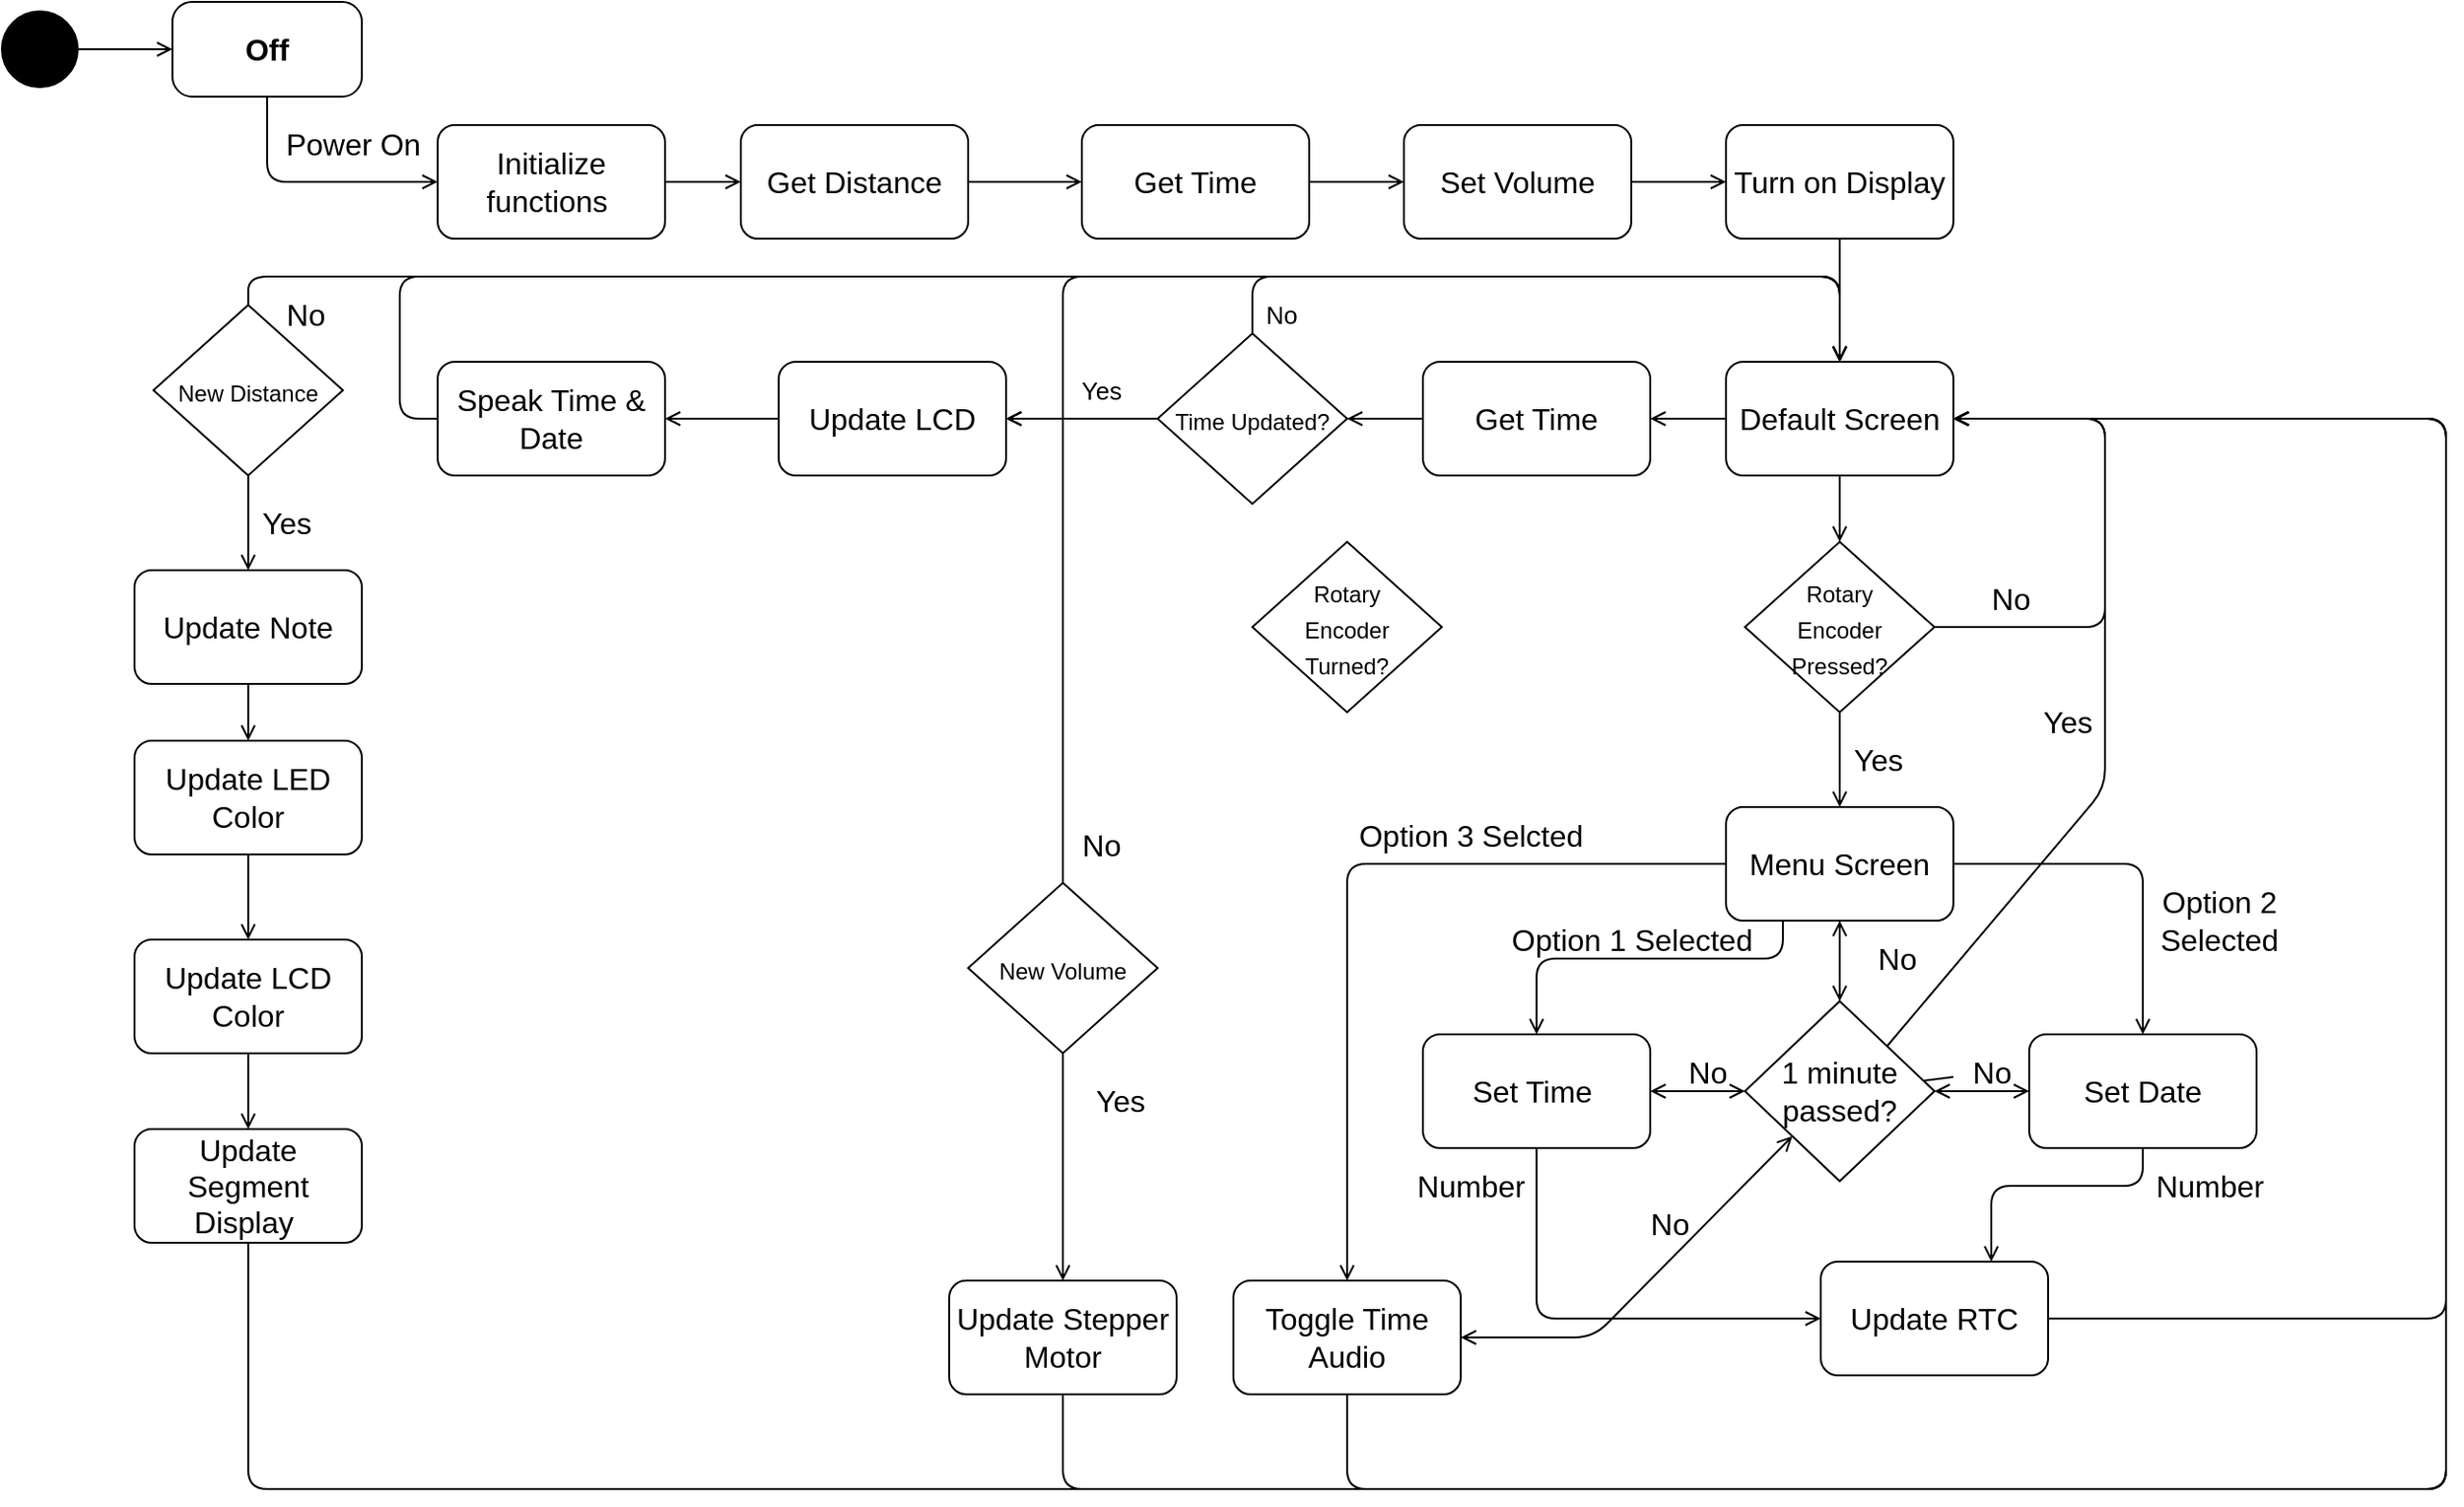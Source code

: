 <mxfile>
    <diagram id="tY2i4XRDSB22u0tM7J41" name="Page-1">
        <mxGraphModel dx="2550" dy="465" grid="1" gridSize="10" guides="1" tooltips="1" connect="1" arrows="1" fold="1" page="1" pageScale="1" pageWidth="1100" pageHeight="850" background="#ffffff" math="0" shadow="0">
            <root>
                <mxCell id="0"/>
                <mxCell id="1" parent="0"/>
                <mxCell id="4" style="edgeStyle=none;html=1;exitX=1;exitY=0.5;exitDx=0;exitDy=0;entryX=0;entryY=0.5;entryDx=0;entryDy=0;fontSize=16;fontColor=#000000;strokeColor=#000000;strokeWidth=1;endArrow=open;endFill=0;" parent="1" source="2" target="3" edge="1">
                    <mxGeometry relative="1" as="geometry"/>
                </mxCell>
                <mxCell id="2" value="" style="ellipse;whiteSpace=wrap;html=1;aspect=fixed;strokeColor=#000000;fillColor=#000000;" parent="1" vertex="1">
                    <mxGeometry x="-1240" y="220" width="40" height="40" as="geometry"/>
                </mxCell>
                <mxCell id="3" value="&lt;font color=&quot;#000000&quot; size=&quot;1&quot;&gt;&lt;b style=&quot;font-size: 16px&quot;&gt;Off&lt;/b&gt;&lt;/font&gt;" style="rounded=1;whiteSpace=wrap;html=1;fillColor=none;strokeWidth=1;strokeColor=#000000;arcSize=21;" parent="1" vertex="1">
                    <mxGeometry x="-1150" y="215" width="100" height="50" as="geometry"/>
                </mxCell>
                <mxCell id="6" value="" style="edgeStyle=segmentEdgeStyle;endArrow=open;html=1;fontSize=16;fontColor=#000000;strokeColor=#000000;strokeWidth=1;exitX=0.5;exitY=1;exitDx=0;exitDy=0;endFill=0;" parent="1" source="3" target="7" edge="1">
                    <mxGeometry width="50" height="50" relative="1" as="geometry">
                        <mxPoint x="-1080" y="290" as="sourcePoint"/>
                        <mxPoint x="-1010" y="310" as="targetPoint"/>
                        <Array as="points">
                            <mxPoint x="-1100" y="310"/>
                        </Array>
                    </mxGeometry>
                </mxCell>
                <mxCell id="12" value="" style="edgeStyle=none;html=1;labelBackgroundColor=#FFFFFF;fontSize=16;fontColor=#000000;endArrow=open;endFill=0;strokeColor=#000000;strokeWidth=1;" parent="1" source="7" target="11" edge="1">
                    <mxGeometry relative="1" as="geometry"/>
                </mxCell>
                <mxCell id="7" value="Initialize functions&amp;nbsp;" style="rounded=1;whiteSpace=wrap;html=1;fontSize=16;fontColor=#000000;strokeColor=#000000;strokeWidth=1;fillColor=none;" parent="1" vertex="1">
                    <mxGeometry x="-1010" y="280" width="120" height="60" as="geometry"/>
                </mxCell>
                <mxCell id="10" value="Power On" style="text;html=1;align=center;verticalAlign=middle;resizable=0;points=[];autosize=1;strokeColor=none;fillColor=none;fontSize=16;fontColor=#000000;" parent="1" vertex="1">
                    <mxGeometry x="-1100" y="280" width="90" height="20" as="geometry"/>
                </mxCell>
                <mxCell id="16" style="edgeStyle=none;shape=connector;rounded=1;html=1;exitX=1;exitY=0.5;exitDx=0;exitDy=0;entryX=0;entryY=0.5;entryDx=0;entryDy=0;labelBackgroundColor=#FFFFFF;fontFamily=Helvetica;fontSize=16;fontColor=#000000;endArrow=open;endFill=0;strokeColor=#000000;strokeWidth=1;" parent="1" source="11" target="15" edge="1">
                    <mxGeometry relative="1" as="geometry"/>
                </mxCell>
                <mxCell id="11" value="Get Distance" style="rounded=1;whiteSpace=wrap;html=1;fontSize=16;fontColor=#000000;strokeColor=#000000;strokeWidth=1;fillColor=none;" parent="1" vertex="1">
                    <mxGeometry x="-850" y="280" width="120" height="60" as="geometry"/>
                </mxCell>
                <mxCell id="90" style="edgeStyle=none;shape=connector;rounded=1;html=1;exitX=1;exitY=0.5;exitDx=0;exitDy=0;entryX=0;entryY=0.5;entryDx=0;entryDy=0;labelBackgroundColor=#FFFFFF;fontFamily=Helvetica;fontSize=16;fontColor=#000000;startArrow=none;startFill=0;endArrow=open;endFill=0;strokeColor=#000000;strokeWidth=1;" parent="1" source="15" target="86" edge="1">
                    <mxGeometry relative="1" as="geometry"/>
                </mxCell>
                <mxCell id="15" value="Get Time" style="rounded=1;whiteSpace=wrap;html=1;fontSize=16;fontColor=#000000;strokeColor=#000000;strokeWidth=1;fillColor=none;" parent="1" vertex="1">
                    <mxGeometry x="-670" y="280" width="120" height="60" as="geometry"/>
                </mxCell>
                <mxCell id="23" style="edgeStyle=none;shape=connector;rounded=1;html=1;exitX=0.5;exitY=1;exitDx=0;exitDy=0;labelBackgroundColor=#FFFFFF;fontFamily=Helvetica;fontSize=16;fontColor=#000000;endArrow=open;endFill=0;strokeColor=#000000;strokeWidth=1;" parent="1" source="20" target="21" edge="1">
                    <mxGeometry relative="1" as="geometry"/>
                </mxCell>
                <mxCell id="20" value="Turn on Display" style="rounded=1;whiteSpace=wrap;html=1;fontSize=16;fontColor=#000000;strokeColor=#000000;strokeWidth=1;fillColor=none;" parent="1" vertex="1">
                    <mxGeometry x="-330" y="280" width="120" height="60" as="geometry"/>
                </mxCell>
                <mxCell id="50" style="edgeStyle=none;shape=connector;rounded=1;html=1;exitX=0.5;exitY=1;exitDx=0;exitDy=0;entryX=0.5;entryY=0;entryDx=0;entryDy=0;labelBackgroundColor=#FFFFFF;fontFamily=Helvetica;fontSize=16;fontColor=#000000;endArrow=open;endFill=0;strokeColor=#000000;strokeWidth=1;" parent="1" source="21" target="44" edge="1">
                    <mxGeometry relative="1" as="geometry"/>
                </mxCell>
                <mxCell id="164" style="edgeStyle=none;shape=connector;rounded=1;html=1;exitX=0;exitY=0.5;exitDx=0;exitDy=0;entryX=1;entryY=0.5;entryDx=0;entryDy=0;labelBackgroundColor=default;fontFamily=Helvetica;fontSize=13;fontColor=#000000;endArrow=open;endFill=0;strokeColor=#000000;" parent="1" source="21" target="123" edge="1">
                    <mxGeometry relative="1" as="geometry"/>
                </mxCell>
                <mxCell id="21" value="Default Screen" style="rounded=1;whiteSpace=wrap;html=1;fontSize=16;fontColor=#000000;strokeColor=#000000;strokeWidth=1;fillColor=none;" parent="1" vertex="1">
                    <mxGeometry x="-330" y="405" width="120" height="60" as="geometry"/>
                </mxCell>
                <mxCell id="58" style="edgeStyle=none;shape=connector;rounded=1;html=1;exitX=0.5;exitY=1;exitDx=0;exitDy=0;entryX=0.5;entryY=0;entryDx=0;entryDy=0;labelBackgroundColor=#FFFFFF;fontFamily=Helvetica;fontSize=16;fontColor=#000000;endArrow=open;endFill=0;strokeColor=#000000;strokeWidth=1;startArrow=open;startFill=0;" parent="1" source="24" target="30" edge="1">
                    <mxGeometry relative="1" as="geometry"/>
                </mxCell>
                <mxCell id="66" style="edgeStyle=none;shape=connector;rounded=1;html=1;exitX=0.25;exitY=1;exitDx=0;exitDy=0;entryX=0.5;entryY=0;entryDx=0;entryDy=0;labelBackgroundColor=#FFFFFF;fontFamily=Helvetica;fontSize=16;fontColor=#000000;startArrow=none;startFill=0;endArrow=open;endFill=0;strokeColor=#000000;strokeWidth=1;" parent="1" source="24" target="33" edge="1">
                    <mxGeometry relative="1" as="geometry">
                        <Array as="points">
                            <mxPoint x="-300" y="720"/>
                            <mxPoint x="-430" y="720"/>
                        </Array>
                    </mxGeometry>
                </mxCell>
                <mxCell id="67" style="edgeStyle=none;shape=connector;rounded=1;html=1;exitX=1;exitY=0.5;exitDx=0;exitDy=0;entryX=0.5;entryY=0;entryDx=0;entryDy=0;labelBackgroundColor=#FFFFFF;fontFamily=Helvetica;fontSize=16;fontColor=#000000;startArrow=none;startFill=0;endArrow=open;endFill=0;strokeColor=#000000;strokeWidth=1;" parent="1" source="24" target="34" edge="1">
                    <mxGeometry relative="1" as="geometry">
                        <Array as="points">
                            <mxPoint x="-110" y="670"/>
                        </Array>
                    </mxGeometry>
                </mxCell>
                <mxCell id="118" style="edgeStyle=none;shape=connector;rounded=1;jumpStyle=none;html=1;exitX=0;exitY=0.5;exitDx=0;exitDy=0;entryX=0.5;entryY=0;entryDx=0;entryDy=0;labelBackgroundColor=#FFFFFF;fontFamily=Helvetica;fontSize=16;fontColor=#000000;startArrow=none;startFill=0;endArrow=open;endFill=0;strokeColor=#000000;strokeWidth=1;" parent="1" source="24" target="117" edge="1">
                    <mxGeometry relative="1" as="geometry">
                        <Array as="points">
                            <mxPoint x="-530" y="670"/>
                        </Array>
                    </mxGeometry>
                </mxCell>
                <mxCell id="24" value="Menu Screen" style="rounded=1;whiteSpace=wrap;html=1;fontSize=16;fontColor=#000000;strokeColor=#000000;strokeWidth=1;fillColor=none;" parent="1" vertex="1">
                    <mxGeometry x="-330" y="640" width="120" height="60" as="geometry"/>
                </mxCell>
                <mxCell id="83" style="edgeStyle=none;shape=connector;rounded=1;html=1;exitX=1;exitY=0;exitDx=0;exitDy=0;entryX=1;entryY=0.5;entryDx=0;entryDy=0;labelBackgroundColor=#FFFFFF;fontFamily=Helvetica;fontSize=16;fontColor=#000000;startArrow=none;startFill=0;endArrow=open;endFill=0;strokeColor=#000000;strokeWidth=1;" parent="1" source="30" target="21" edge="1">
                    <mxGeometry relative="1" as="geometry">
                        <Array as="points">
                            <mxPoint x="-130" y="630"/>
                            <mxPoint x="-130" y="435"/>
                        </Array>
                    </mxGeometry>
                </mxCell>
                <mxCell id="119" style="edgeStyle=none;shape=connector;rounded=1;jumpStyle=none;html=1;exitX=0;exitY=1;exitDx=0;exitDy=0;labelBackgroundColor=#FFFFFF;fontFamily=Helvetica;fontSize=16;fontColor=#000000;startArrow=open;startFill=0;endArrow=open;endFill=0;strokeColor=#000000;strokeWidth=1;entryX=1;entryY=0.5;entryDx=0;entryDy=0;" parent="1" source="30" target="117" edge="1">
                    <mxGeometry relative="1" as="geometry">
                        <Array as="points">
                            <mxPoint x="-400" y="920"/>
                        </Array>
                        <mxPoint x="-400" y="920" as="targetPoint"/>
                    </mxGeometry>
                </mxCell>
                <mxCell id="130" value="" style="edgeStyle=none;html=1;startArrow=none;startFill=0;endArrow=none;endFill=0;" parent="1" source="30" target="82" edge="1">
                    <mxGeometry relative="1" as="geometry"/>
                </mxCell>
                <mxCell id="30" value="1 minute passed?" style="rhombus;whiteSpace=wrap;html=1;fontFamily=Helvetica;fontSize=16;fontColor=#000000;strokeColor=#000000;strokeWidth=1;fillColor=none;" parent="1" vertex="1">
                    <mxGeometry x="-320" y="742.5" width="100" height="95" as="geometry"/>
                </mxCell>
                <mxCell id="68" style="edgeStyle=none;shape=connector;rounded=1;html=1;exitX=0.5;exitY=1;exitDx=0;exitDy=0;entryX=0;entryY=0.5;entryDx=0;entryDy=0;labelBackgroundColor=#FFFFFF;fontFamily=Helvetica;fontSize=16;fontColor=#000000;startArrow=none;startFill=0;endArrow=open;endFill=0;strokeColor=#000000;strokeWidth=1;" parent="1" source="33" target="39" edge="1">
                    <mxGeometry relative="1" as="geometry">
                        <Array as="points">
                            <mxPoint x="-430" y="910"/>
                        </Array>
                    </mxGeometry>
                </mxCell>
                <mxCell id="33" value="Set Time&amp;nbsp;" style="rounded=1;whiteSpace=wrap;html=1;fontSize=16;fontColor=#000000;strokeColor=#000000;strokeWidth=1;fillColor=none;" parent="1" vertex="1">
                    <mxGeometry x="-490" y="760" width="120" height="60" as="geometry"/>
                </mxCell>
                <mxCell id="69" style="edgeStyle=none;shape=connector;rounded=1;html=1;exitX=0.5;exitY=1;exitDx=0;exitDy=0;labelBackgroundColor=#FFFFFF;fontFamily=Helvetica;fontSize=16;fontColor=#000000;startArrow=none;startFill=0;endArrow=open;endFill=0;strokeColor=#000000;strokeWidth=1;entryX=0.75;entryY=0;entryDx=0;entryDy=0;" parent="1" source="34" target="39" edge="1">
                    <mxGeometry relative="1" as="geometry">
                        <Array as="points">
                            <mxPoint x="-110" y="840"/>
                            <mxPoint x="-190" y="840"/>
                        </Array>
                    </mxGeometry>
                </mxCell>
                <mxCell id="34" value="Set Date" style="rounded=1;whiteSpace=wrap;html=1;fontSize=16;fontColor=#000000;strokeColor=#000000;strokeWidth=1;fillColor=none;" parent="1" vertex="1">
                    <mxGeometry x="-170" y="760" width="120" height="60" as="geometry"/>
                </mxCell>
                <mxCell id="70" style="edgeStyle=none;shape=connector;rounded=1;html=1;exitX=1;exitY=0.5;exitDx=0;exitDy=0;labelBackgroundColor=#FFFFFF;fontFamily=Helvetica;fontSize=16;fontColor=#000000;startArrow=none;startFill=0;endArrow=open;endFill=0;strokeColor=#000000;strokeWidth=1;entryX=1;entryY=0.5;entryDx=0;entryDy=0;" parent="1" source="39" target="21" edge="1">
                    <mxGeometry relative="1" as="geometry">
                        <mxPoint x="50" y="400" as="targetPoint"/>
                        <Array as="points">
                            <mxPoint x="50" y="910"/>
                            <mxPoint x="50" y="435"/>
                        </Array>
                    </mxGeometry>
                </mxCell>
                <mxCell id="39" value="Update RTC" style="rounded=1;whiteSpace=wrap;html=1;fontSize=16;fontColor=#000000;strokeColor=#000000;strokeWidth=1;fillColor=none;" parent="1" vertex="1">
                    <mxGeometry x="-280" y="880" width="120" height="60" as="geometry"/>
                </mxCell>
                <mxCell id="53" style="edgeStyle=none;shape=connector;rounded=1;html=1;exitX=1;exitY=0.5;exitDx=0;exitDy=0;labelBackgroundColor=#FFFFFF;fontFamily=Helvetica;fontSize=16;fontColor=#000000;endArrow=open;endFill=0;strokeColor=#000000;strokeWidth=1;entryX=1;entryY=0.5;entryDx=0;entryDy=0;entryPerimeter=0;" parent="1" source="44" target="21" edge="1">
                    <mxGeometry relative="1" as="geometry">
                        <mxPoint x="-140" y="410" as="targetPoint"/>
                        <Array as="points">
                            <mxPoint x="-130" y="545"/>
                            <mxPoint x="-130" y="435"/>
                        </Array>
                    </mxGeometry>
                </mxCell>
                <mxCell id="56" style="edgeStyle=none;shape=connector;rounded=1;html=1;exitX=0.5;exitY=1;exitDx=0;exitDy=0;labelBackgroundColor=#FFFFFF;fontFamily=Helvetica;fontSize=16;fontColor=#000000;endArrow=open;endFill=0;strokeColor=#000000;strokeWidth=1;" parent="1" source="44" target="24" edge="1">
                    <mxGeometry relative="1" as="geometry"/>
                </mxCell>
                <mxCell id="44" value="&lt;span style=&quot;font-size: 12px&quot;&gt;Rotary&lt;/span&gt;&lt;br style=&quot;font-size: 12px&quot;&gt;&lt;span style=&quot;font-size: 12px&quot;&gt;Encoder&lt;/span&gt;&lt;br style=&quot;font-size: 12px&quot;&gt;&lt;span style=&quot;font-size: 12px&quot;&gt;Pressed?&lt;/span&gt;" style="rhombus;whiteSpace=wrap;html=1;fontFamily=Helvetica;fontSize=16;fontColor=#000000;strokeColor=#000000;strokeWidth=1;fillColor=none;" parent="1" vertex="1">
                    <mxGeometry x="-320" y="500" width="100" height="90" as="geometry"/>
                </mxCell>
                <mxCell id="55" value="No" style="text;html=1;align=center;verticalAlign=middle;resizable=0;points=[];autosize=1;strokeColor=none;fillColor=none;fontSize=16;fontFamily=Helvetica;fontColor=#000000;" parent="1" vertex="1">
                    <mxGeometry x="-200" y="520" width="40" height="20" as="geometry"/>
                </mxCell>
                <mxCell id="57" value="Yes" style="text;html=1;align=center;verticalAlign=middle;resizable=0;points=[];autosize=1;strokeColor=none;fillColor=none;fontSize=16;fontFamily=Helvetica;fontColor=#000000;" parent="1" vertex="1">
                    <mxGeometry x="-270" y="605" width="40" height="20" as="geometry"/>
                </mxCell>
                <mxCell id="60" value="Yes" style="text;html=1;align=center;verticalAlign=middle;resizable=0;points=[];autosize=1;strokeColor=none;fillColor=none;fontSize=16;fontFamily=Helvetica;fontColor=#000000;" parent="1" vertex="1">
                    <mxGeometry x="-170" y="585" width="40" height="20" as="geometry"/>
                </mxCell>
                <mxCell id="61" value="No" style="text;html=1;align=center;verticalAlign=middle;resizable=0;points=[];autosize=1;strokeColor=none;fillColor=none;fontSize=16;fontFamily=Helvetica;fontColor=#000000;" parent="1" vertex="1">
                    <mxGeometry x="-260" y="710" width="40" height="20" as="geometry"/>
                </mxCell>
                <mxCell id="71" value="Option 1 Selected" style="text;html=1;align=center;verticalAlign=middle;resizable=0;points=[];autosize=1;strokeColor=none;fillColor=none;fontSize=16;fontFamily=Helvetica;fontColor=#000000;" parent="1" vertex="1">
                    <mxGeometry x="-450" y="700" width="140" height="20" as="geometry"/>
                </mxCell>
                <mxCell id="72" value="Option 2 &lt;br&gt;Selected" style="text;html=1;align=center;verticalAlign=middle;resizable=0;points=[];autosize=1;strokeColor=none;fillColor=none;fontSize=16;fontFamily=Helvetica;fontColor=#000000;" parent="1" vertex="1">
                    <mxGeometry x="-110" y="680" width="80" height="40" as="geometry"/>
                </mxCell>
                <mxCell id="81" value="No" style="text;html=1;align=center;verticalAlign=middle;resizable=0;points=[];autosize=1;strokeColor=none;fillColor=none;fontSize=16;fontFamily=Helvetica;fontColor=#000000;" parent="1" vertex="1">
                    <mxGeometry x="-360" y="770" width="40" height="20" as="geometry"/>
                </mxCell>
                <mxCell id="82" value="No" style="text;html=1;align=center;verticalAlign=middle;resizable=0;points=[];autosize=1;strokeColor=none;fillColor=none;fontSize=16;fontFamily=Helvetica;fontColor=#000000;" parent="1" vertex="1">
                    <mxGeometry x="-210" y="770" width="40" height="20" as="geometry"/>
                </mxCell>
                <mxCell id="91" style="edgeStyle=none;shape=connector;rounded=1;html=1;exitX=1;exitY=0.5;exitDx=0;exitDy=0;entryX=0;entryY=0.5;entryDx=0;entryDy=0;labelBackgroundColor=#FFFFFF;fontFamily=Helvetica;fontSize=16;fontColor=#000000;startArrow=none;startFill=0;endArrow=open;endFill=0;strokeColor=#000000;strokeWidth=1;" parent="1" source="86" target="20" edge="1">
                    <mxGeometry relative="1" as="geometry"/>
                </mxCell>
                <mxCell id="86" value="Set Volume" style="rounded=1;whiteSpace=wrap;html=1;fontSize=16;fontColor=#000000;strokeColor=#000000;strokeWidth=1;fillColor=none;" parent="1" vertex="1">
                    <mxGeometry x="-500" y="280" width="120" height="60" as="geometry"/>
                </mxCell>
                <mxCell id="87" value="Number" style="text;html=1;align=center;verticalAlign=middle;resizable=0;points=[];autosize=1;strokeColor=none;fillColor=none;fontSize=16;fontFamily=Helvetica;fontColor=#000000;" parent="1" vertex="1">
                    <mxGeometry x="-500" y="830" width="70" height="20" as="geometry"/>
                </mxCell>
                <mxCell id="88" value="Number" style="text;html=1;align=center;verticalAlign=middle;resizable=0;points=[];autosize=1;strokeColor=none;fillColor=none;fontSize=16;fontFamily=Helvetica;fontColor=#000000;" parent="1" vertex="1">
                    <mxGeometry x="-110" y="830" width="70" height="20" as="geometry"/>
                </mxCell>
                <mxCell id="104" style="edgeStyle=none;shape=connector;rounded=1;html=1;exitX=0.5;exitY=1;exitDx=0;exitDy=0;entryX=0.5;entryY=0;entryDx=0;entryDy=0;labelBackgroundColor=#FFFFFF;fontFamily=Helvetica;fontSize=16;fontColor=#000000;startArrow=none;startFill=0;endArrow=open;endFill=0;strokeColor=#000000;strokeWidth=1;" parent="1" source="92" target="103" edge="1">
                    <mxGeometry relative="1" as="geometry"/>
                </mxCell>
                <mxCell id="92" value="&lt;span style=&quot;font-size: 12px&quot;&gt;New Distance&lt;/span&gt;" style="rhombus;whiteSpace=wrap;html=1;fontFamily=Helvetica;fontSize=16;fontColor=#000000;strokeColor=#000000;strokeWidth=1;fillColor=none;" parent="1" vertex="1">
                    <mxGeometry x="-1160" y="375" width="100" height="90" as="geometry"/>
                </mxCell>
                <mxCell id="98" style="edgeStyle=none;shape=connector;rounded=1;html=1;exitX=0.5;exitY=0;exitDx=0;exitDy=0;entryX=0.5;entryY=0;entryDx=0;entryDy=0;labelBackgroundColor=#FFFFFF;fontFamily=Helvetica;fontSize=16;fontColor=#000000;startArrow=none;startFill=0;endArrow=open;endFill=0;strokeColor=#000000;strokeWidth=1;" parent="1" source="93" target="21" edge="1">
                    <mxGeometry relative="1" as="geometry">
                        <Array as="points">
                            <mxPoint x="-680" y="360"/>
                            <mxPoint x="-270" y="360"/>
                        </Array>
                    </mxGeometry>
                </mxCell>
                <mxCell id="115" style="edgeStyle=none;shape=connector;rounded=1;html=1;exitX=0.5;exitY=1;exitDx=0;exitDy=0;entryX=0.5;entryY=0;entryDx=0;entryDy=0;labelBackgroundColor=#FFFFFF;fontFamily=Helvetica;fontSize=16;fontColor=#000000;startArrow=none;startFill=0;endArrow=open;endFill=0;strokeColor=#000000;strokeWidth=1;" parent="1" source="93" target="114" edge="1">
                    <mxGeometry relative="1" as="geometry"/>
                </mxCell>
                <mxCell id="93" value="&lt;span style=&quot;font-size: 12px&quot;&gt;New Volume&lt;br&gt;&lt;/span&gt;" style="rhombus;whiteSpace=wrap;html=1;fontFamily=Helvetica;fontSize=16;fontColor=#000000;strokeColor=#000000;strokeWidth=1;fillColor=none;" parent="1" vertex="1">
                    <mxGeometry x="-730" y="680" width="100" height="90" as="geometry"/>
                </mxCell>
                <mxCell id="97" value="No" style="text;html=1;align=center;verticalAlign=middle;resizable=0;points=[];autosize=1;strokeColor=none;fillColor=none;fontSize=16;fontFamily=Helvetica;fontColor=#000000;" parent="1" vertex="1">
                    <mxGeometry x="-1100" y="370" width="40" height="20" as="geometry"/>
                </mxCell>
                <mxCell id="99" value="No" style="text;html=1;align=center;verticalAlign=middle;resizable=0;points=[];autosize=1;strokeColor=none;fillColor=none;fontSize=16;fontFamily=Helvetica;fontColor=#000000;" parent="1" vertex="1">
                    <mxGeometry x="-680" y="650" width="40" height="20" as="geometry"/>
                </mxCell>
                <mxCell id="102" value="Yes" style="text;html=1;align=center;verticalAlign=middle;resizable=0;points=[];autosize=1;strokeColor=none;fillColor=none;fontSize=16;fontFamily=Helvetica;fontColor=#000000;" parent="1" vertex="1">
                    <mxGeometry x="-1110" y="480" width="40" height="20" as="geometry"/>
                </mxCell>
                <mxCell id="110" style="edgeStyle=none;shape=connector;rounded=1;html=1;exitX=0.5;exitY=1;exitDx=0;exitDy=0;entryX=0.5;entryY=0;entryDx=0;entryDy=0;labelBackgroundColor=#FFFFFF;fontFamily=Helvetica;fontSize=16;fontColor=#000000;startArrow=none;startFill=0;endArrow=open;endFill=0;strokeColor=#000000;strokeWidth=1;" parent="1" source="103" target="107" edge="1">
                    <mxGeometry relative="1" as="geometry"/>
                </mxCell>
                <mxCell id="103" value="Update Note" style="rounded=1;whiteSpace=wrap;html=1;fontFamily=Helvetica;fontSize=16;fontColor=#000000;strokeColor=#000000;strokeWidth=1;fillColor=none;" parent="1" vertex="1">
                    <mxGeometry x="-1170" y="515" width="120" height="60" as="geometry"/>
                </mxCell>
                <mxCell id="111" style="edgeStyle=none;shape=connector;rounded=1;html=1;exitX=0.5;exitY=1;exitDx=0;exitDy=0;entryX=0.5;entryY=0;entryDx=0;entryDy=0;labelBackgroundColor=#FFFFFF;fontFamily=Helvetica;fontSize=16;fontColor=#000000;startArrow=none;startFill=0;endArrow=open;endFill=0;strokeColor=#000000;strokeWidth=1;" parent="1" source="107" target="108" edge="1">
                    <mxGeometry relative="1" as="geometry"/>
                </mxCell>
                <mxCell id="107" value="Update LED Color" style="rounded=1;whiteSpace=wrap;html=1;fontFamily=Helvetica;fontSize=16;fontColor=#000000;strokeColor=#000000;strokeWidth=1;fillColor=none;" parent="1" vertex="1">
                    <mxGeometry x="-1170" y="605" width="120" height="60" as="geometry"/>
                </mxCell>
                <mxCell id="112" style="edgeStyle=none;shape=connector;rounded=1;html=1;exitX=0.5;exitY=1;exitDx=0;exitDy=0;entryX=0.5;entryY=0;entryDx=0;entryDy=0;labelBackgroundColor=#FFFFFF;fontFamily=Helvetica;fontSize=16;fontColor=#000000;startArrow=none;startFill=0;endArrow=open;endFill=0;strokeColor=#000000;strokeWidth=1;" parent="1" source="108" target="109" edge="1">
                    <mxGeometry relative="1" as="geometry"/>
                </mxCell>
                <mxCell id="108" value="Update LCD Color" style="rounded=1;whiteSpace=wrap;html=1;fontFamily=Helvetica;fontSize=16;fontColor=#000000;strokeColor=#000000;strokeWidth=1;fillColor=none;" parent="1" vertex="1">
                    <mxGeometry x="-1170" y="710" width="120" height="60" as="geometry"/>
                </mxCell>
                <mxCell id="113" style="edgeStyle=none;shape=connector;rounded=1;html=1;exitX=0.5;exitY=1;exitDx=0;exitDy=0;labelBackgroundColor=#FFFFFF;fontFamily=Helvetica;fontSize=16;fontColor=#000000;startArrow=none;startFill=0;endArrow=open;endFill=0;strokeColor=#000000;strokeWidth=1;entryX=1;entryY=0.5;entryDx=0;entryDy=0;" parent="1" source="109" target="21" edge="1">
                    <mxGeometry relative="1" as="geometry">
                        <mxPoint x="-150" y="440" as="targetPoint"/>
                        <Array as="points">
                            <mxPoint x="-1110" y="1000"/>
                            <mxPoint x="50" y="1000"/>
                            <mxPoint x="50" y="435"/>
                        </Array>
                    </mxGeometry>
                </mxCell>
                <mxCell id="109" value="Update Segment Display&amp;nbsp;" style="rounded=1;whiteSpace=wrap;html=1;fontFamily=Helvetica;fontSize=16;fontColor=#000000;strokeColor=#000000;strokeWidth=1;fillColor=none;" parent="1" vertex="1">
                    <mxGeometry x="-1170" y="810" width="120" height="60" as="geometry"/>
                </mxCell>
                <mxCell id="116" style="edgeStyle=none;shape=connector;rounded=1;html=1;exitX=0.5;exitY=1;exitDx=0;exitDy=0;labelBackgroundColor=#FFFFFF;fontFamily=Helvetica;fontSize=16;fontColor=#000000;startArrow=none;startFill=0;endArrow=open;endFill=0;strokeColor=#000000;strokeWidth=1;entryX=1;entryY=0.5;entryDx=0;entryDy=0;" parent="1" source="114" target="21" edge="1">
                    <mxGeometry relative="1" as="geometry">
                        <mxPoint x="-200.0" y="501.333" as="targetPoint"/>
                        <Array as="points">
                            <mxPoint x="-680" y="1000"/>
                            <mxPoint x="50" y="1000"/>
                            <mxPoint x="50" y="435"/>
                        </Array>
                    </mxGeometry>
                </mxCell>
                <mxCell id="114" value="Update Stepper Motor" style="rounded=1;whiteSpace=wrap;html=1;fontFamily=Helvetica;fontSize=16;fontColor=#000000;strokeColor=#000000;strokeWidth=1;fillColor=none;" parent="1" vertex="1">
                    <mxGeometry x="-740" y="890" width="120" height="60" as="geometry"/>
                </mxCell>
                <mxCell id="122" style="edgeStyle=none;shape=connector;rounded=1;jumpStyle=none;html=1;exitX=0.5;exitY=1;exitDx=0;exitDy=0;entryX=1;entryY=0.5;entryDx=0;entryDy=0;labelBackgroundColor=#FFFFFF;fontFamily=Helvetica;fontSize=16;fontColor=#000000;startArrow=none;startFill=0;endArrow=open;endFill=0;strokeColor=#000000;strokeWidth=1;" parent="1" source="117" target="21" edge="1">
                    <mxGeometry relative="1" as="geometry">
                        <Array as="points">
                            <mxPoint x="-530" y="1000"/>
                            <mxPoint x="50" y="1000"/>
                            <mxPoint x="50" y="435"/>
                        </Array>
                    </mxGeometry>
                </mxCell>
                <mxCell id="117" value="Toggle Time Audio" style="rounded=1;whiteSpace=wrap;html=1;fontSize=16;fontColor=#000000;strokeColor=#000000;strokeWidth=1;fillColor=none;" parent="1" vertex="1">
                    <mxGeometry x="-590" y="890" width="120" height="60" as="geometry"/>
                </mxCell>
                <mxCell id="120" value="No" style="text;html=1;align=center;verticalAlign=middle;resizable=0;points=[];autosize=1;strokeColor=none;fillColor=none;fontSize=16;fontFamily=Helvetica;fontColor=#000000;" parent="1" vertex="1">
                    <mxGeometry x="-380" y="850" width="40" height="20" as="geometry"/>
                </mxCell>
                <mxCell id="121" value="Option 3 Selcted" style="text;html=1;align=center;verticalAlign=middle;resizable=0;points=[];autosize=1;strokeColor=none;fillColor=none;fontSize=16;fontFamily=Helvetica;fontColor=#000000;" parent="1" vertex="1">
                    <mxGeometry x="-530" y="645" width="130" height="20" as="geometry"/>
                </mxCell>
                <mxCell id="135" value="" style="edgeStyle=none;html=1;startArrow=none;startFill=0;endArrow=open;endFill=0;" parent="1" source="156" target="125" edge="1">
                    <mxGeometry relative="1" as="geometry"/>
                </mxCell>
                <mxCell id="165" style="edgeStyle=none;shape=connector;rounded=1;html=1;exitX=0;exitY=0.5;exitDx=0;exitDy=0;entryX=1;entryY=0.5;entryDx=0;entryDy=0;labelBackgroundColor=default;fontFamily=Helvetica;fontSize=13;fontColor=#000000;endArrow=open;endFill=0;strokeColor=#000000;" parent="1" source="123" target="156" edge="1">
                    <mxGeometry relative="1" as="geometry"/>
                </mxCell>
                <mxCell id="123" value="Get Time" style="rounded=1;whiteSpace=wrap;html=1;fontSize=16;fontColor=#000000;strokeColor=#000000;strokeWidth=1;fillColor=none;" parent="1" vertex="1">
                    <mxGeometry x="-490" y="405" width="120" height="60" as="geometry"/>
                </mxCell>
                <mxCell id="153" style="edgeStyle=none;html=1;exitX=0;exitY=0.5;exitDx=0;exitDy=0;entryX=1;entryY=0.5;entryDx=0;entryDy=0;endArrow=open;endFill=0;strokeColor=#000000;" parent="1" source="125" target="138" edge="1">
                    <mxGeometry relative="1" as="geometry"/>
                </mxCell>
                <mxCell id="125" value="Update LCD" style="rounded=1;whiteSpace=wrap;html=1;fontSize=16;fontColor=#000000;strokeColor=#000000;strokeWidth=1;fillColor=none;" parent="1" vertex="1">
                    <mxGeometry x="-830" y="405" width="120" height="60" as="geometry"/>
                </mxCell>
                <mxCell id="128" style="edgeStyle=none;shape=connector;rounded=1;html=1;entryX=0.5;entryY=0;entryDx=0;entryDy=0;labelBackgroundColor=#FFFFFF;fontFamily=Helvetica;fontSize=16;fontColor=#000000;startArrow=none;startFill=0;endArrow=open;endFill=0;strokeColor=#000000;strokeWidth=1;exitX=0.5;exitY=0;exitDx=0;exitDy=0;" parent="1" source="92" target="21" edge="1">
                    <mxGeometry relative="1" as="geometry">
                        <Array as="points">
                            <mxPoint x="-1110" y="360"/>
                            <mxPoint x="-680" y="360"/>
                            <mxPoint x="-270" y="360"/>
                        </Array>
                        <mxPoint x="-1110" y="360" as="sourcePoint"/>
                        <mxPoint x="-270" y="390" as="targetPoint"/>
                    </mxGeometry>
                </mxCell>
                <mxCell id="129" style="edgeStyle=none;shape=connector;rounded=1;html=1;exitX=0;exitY=0.5;exitDx=0;exitDy=0;entryX=0.5;entryY=0;entryDx=0;entryDy=0;labelBackgroundColor=#FFFFFF;fontFamily=Helvetica;fontSize=16;fontColor=#000000;endArrow=open;endFill=0;strokeColor=#000000;strokeWidth=1;startArrow=open;startFill=0;" parent="1" source="30" edge="1">
                    <mxGeometry relative="1" as="geometry">
                        <mxPoint x="-370" y="747.5" as="sourcePoint"/>
                        <mxPoint x="-370" y="790" as="targetPoint"/>
                    </mxGeometry>
                </mxCell>
                <mxCell id="131" style="edgeStyle=none;shape=connector;rounded=1;html=1;exitX=1;exitY=0.5;exitDx=0;exitDy=0;entryX=0.5;entryY=0;entryDx=0;entryDy=0;labelBackgroundColor=#FFFFFF;fontFamily=Helvetica;fontSize=16;fontColor=#000000;endArrow=open;endFill=0;strokeColor=#000000;strokeWidth=1;startArrow=open;startFill=0;" parent="1" source="30" edge="1">
                    <mxGeometry relative="1" as="geometry">
                        <mxPoint x="-170" y="747.5" as="sourcePoint"/>
                        <mxPoint x="-170" y="790" as="targetPoint"/>
                    </mxGeometry>
                </mxCell>
                <mxCell id="133" value="Yes" style="text;html=1;align=center;verticalAlign=middle;resizable=0;points=[];autosize=1;strokeColor=none;fillColor=none;fontSize=16;fontFamily=Helvetica;fontColor=#000000;" parent="1" vertex="1">
                    <mxGeometry x="-670" y="785" width="40" height="20" as="geometry"/>
                </mxCell>
                <mxCell id="155" style="edgeStyle=none;html=1;exitX=0;exitY=0.5;exitDx=0;exitDy=0;entryX=0.5;entryY=0;entryDx=0;entryDy=0;endArrow=open;endFill=0;strokeColor=#000000;" parent="1" source="138" target="21" edge="1">
                    <mxGeometry relative="1" as="geometry">
                        <Array as="points">
                            <mxPoint x="-1030" y="435"/>
                            <mxPoint x="-1030" y="360"/>
                            <mxPoint x="-270" y="360"/>
                        </Array>
                    </mxGeometry>
                </mxCell>
                <mxCell id="138" value="Speak Time &amp;amp;&lt;br&gt;Date" style="rounded=1;whiteSpace=wrap;html=1;fontSize=16;fontColor=#000000;strokeColor=#000000;strokeWidth=1;fillColor=none;" parent="1" vertex="1">
                    <mxGeometry x="-1010" y="405" width="120" height="60" as="geometry"/>
                </mxCell>
                <mxCell id="144" value="&lt;span style=&quot;font-size: 12px&quot;&gt;Rotary&lt;br&gt;Encoder&lt;br&gt;Turned?&lt;/span&gt;" style="rhombus;whiteSpace=wrap;html=1;fontFamily=Helvetica;fontSize=16;fontColor=#000000;strokeColor=#000000;strokeWidth=1;fillColor=none;" parent="1" vertex="1">
                    <mxGeometry x="-580" y="500" width="100" height="90" as="geometry"/>
                </mxCell>
                <mxCell id="159" style="edgeStyle=none;shape=connector;rounded=1;html=1;exitX=0.5;exitY=0;exitDx=0;exitDy=0;entryX=0.5;entryY=0;entryDx=0;entryDy=0;labelBackgroundColor=default;fontFamily=Helvetica;fontSize=11;fontColor=default;endArrow=open;strokeColor=#000000;endFill=0;" parent="1" source="156" target="21" edge="1">
                    <mxGeometry relative="1" as="geometry">
                        <Array as="points">
                            <mxPoint x="-580" y="360"/>
                            <mxPoint x="-420" y="360"/>
                            <mxPoint x="-270" y="360"/>
                        </Array>
                    </mxGeometry>
                </mxCell>
                <mxCell id="160" value="&lt;font color=&quot;#000000&quot; style=&quot;font-size: 13px&quot;&gt;No&lt;/font&gt;" style="text;html=1;align=center;verticalAlign=middle;resizable=0;points=[];autosize=1;strokeColor=none;fillColor=none;fontSize=11;fontFamily=Helvetica;fontColor=default;" parent="1" vertex="1">
                    <mxGeometry x="-580" y="370" width="30" height="20" as="geometry"/>
                </mxCell>
                <mxCell id="166" style="edgeStyle=none;shape=connector;rounded=1;html=1;exitX=0;exitY=0.5;exitDx=0;exitDy=0;entryX=1;entryY=0.5;entryDx=0;entryDy=0;labelBackgroundColor=default;fontFamily=Helvetica;fontSize=13;fontColor=#000000;endArrow=open;endFill=0;strokeColor=#000000;" parent="1" source="156" target="125" edge="1">
                    <mxGeometry relative="1" as="geometry"/>
                </mxCell>
                <mxCell id="156" value="&lt;span style=&quot;font-size: 12px&quot;&gt;Time Updated?&lt;/span&gt;" style="rhombus;whiteSpace=wrap;html=1;fontFamily=Helvetica;fontSize=16;fontColor=#000000;strokeColor=#000000;strokeWidth=1;fillColor=none;" parent="1" vertex="1">
                    <mxGeometry x="-630" y="390" width="100" height="90" as="geometry"/>
                </mxCell>
                <mxCell id="167" value="Yes" style="text;html=1;align=center;verticalAlign=middle;resizable=0;points=[];autosize=1;strokeColor=none;fillColor=none;fontSize=13;fontFamily=Helvetica;fontColor=#000000;" parent="1" vertex="1">
                    <mxGeometry x="-680" y="410" width="40" height="20" as="geometry"/>
                </mxCell>
            </root>
        </mxGraphModel>
    </diagram>
</mxfile>